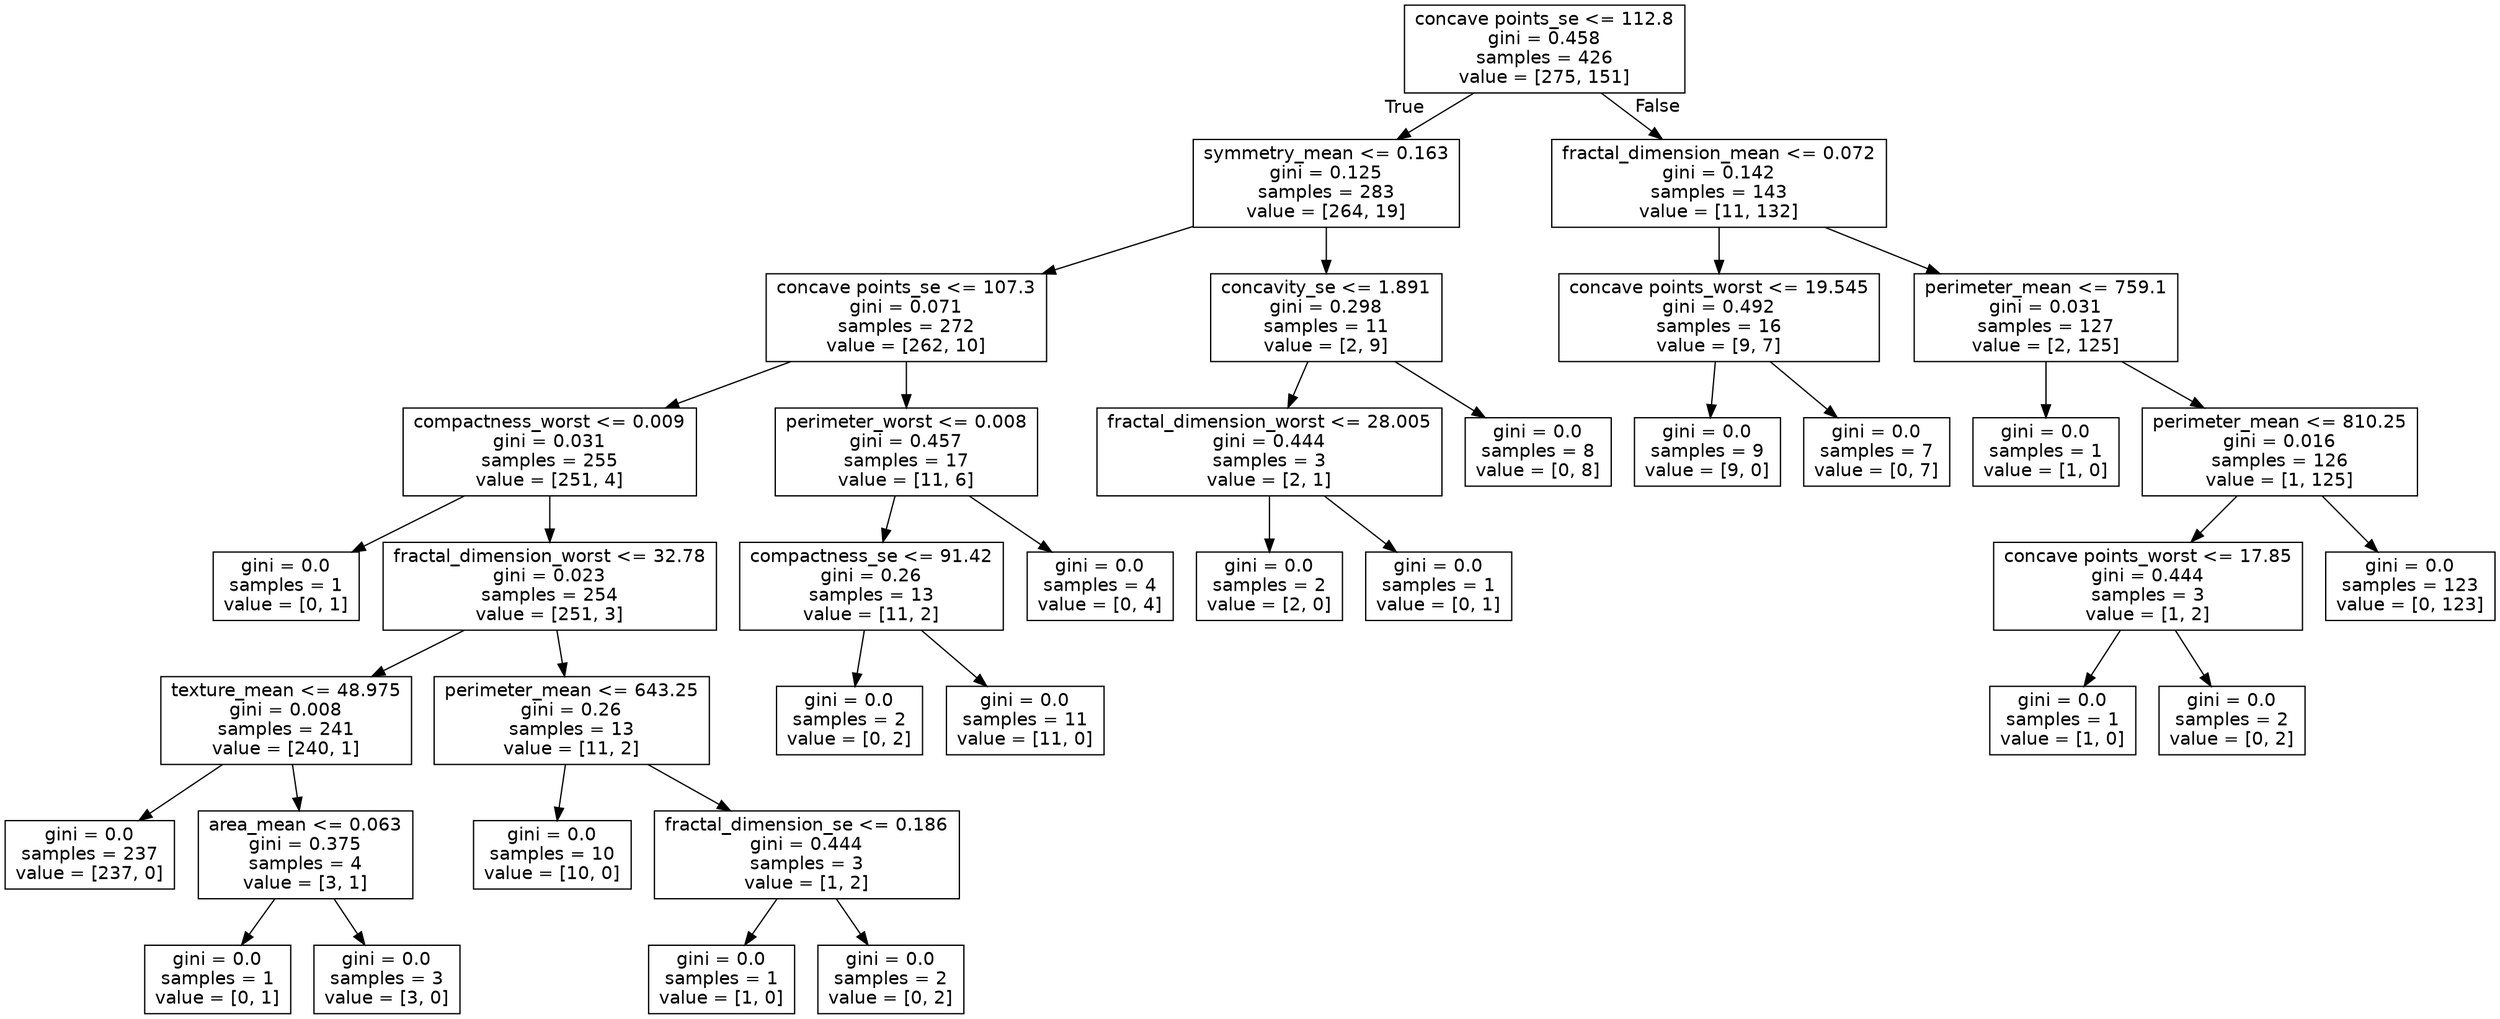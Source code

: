 digraph Tree {
node [shape=box, fontname="helvetica"] ;
edge [fontname="helvetica"] ;
0 [label="concave points_se <= 112.8\ngini = 0.458\nsamples = 426\nvalue = [275, 151]"] ;
1 [label="symmetry_mean <= 0.163\ngini = 0.125\nsamples = 283\nvalue = [264, 19]"] ;
0 -> 1 [labeldistance=2.5, labelangle=45, headlabel="True"] ;
2 [label="concave points_se <= 107.3\ngini = 0.071\nsamples = 272\nvalue = [262, 10]"] ;
1 -> 2 ;
3 [label="compactness_worst <= 0.009\ngini = 0.031\nsamples = 255\nvalue = [251, 4]"] ;
2 -> 3 ;
4 [label="gini = 0.0\nsamples = 1\nvalue = [0, 1]"] ;
3 -> 4 ;
5 [label="fractal_dimension_worst <= 32.78\ngini = 0.023\nsamples = 254\nvalue = [251, 3]"] ;
3 -> 5 ;
6 [label="texture_mean <= 48.975\ngini = 0.008\nsamples = 241\nvalue = [240, 1]"] ;
5 -> 6 ;
7 [label="gini = 0.0\nsamples = 237\nvalue = [237, 0]"] ;
6 -> 7 ;
8 [label="area_mean <= 0.063\ngini = 0.375\nsamples = 4\nvalue = [3, 1]"] ;
6 -> 8 ;
9 [label="gini = 0.0\nsamples = 1\nvalue = [0, 1]"] ;
8 -> 9 ;
10 [label="gini = 0.0\nsamples = 3\nvalue = [3, 0]"] ;
8 -> 10 ;
11 [label="perimeter_mean <= 643.25\ngini = 0.26\nsamples = 13\nvalue = [11, 2]"] ;
5 -> 11 ;
12 [label="gini = 0.0\nsamples = 10\nvalue = [10, 0]"] ;
11 -> 12 ;
13 [label="fractal_dimension_se <= 0.186\ngini = 0.444\nsamples = 3\nvalue = [1, 2]"] ;
11 -> 13 ;
14 [label="gini = 0.0\nsamples = 1\nvalue = [1, 0]"] ;
13 -> 14 ;
15 [label="gini = 0.0\nsamples = 2\nvalue = [0, 2]"] ;
13 -> 15 ;
16 [label="perimeter_worst <= 0.008\ngini = 0.457\nsamples = 17\nvalue = [11, 6]"] ;
2 -> 16 ;
17 [label="compactness_se <= 91.42\ngini = 0.26\nsamples = 13\nvalue = [11, 2]"] ;
16 -> 17 ;
18 [label="gini = 0.0\nsamples = 2\nvalue = [0, 2]"] ;
17 -> 18 ;
19 [label="gini = 0.0\nsamples = 11\nvalue = [11, 0]"] ;
17 -> 19 ;
20 [label="gini = 0.0\nsamples = 4\nvalue = [0, 4]"] ;
16 -> 20 ;
21 [label="concavity_se <= 1.891\ngini = 0.298\nsamples = 11\nvalue = [2, 9]"] ;
1 -> 21 ;
22 [label="fractal_dimension_worst <= 28.005\ngini = 0.444\nsamples = 3\nvalue = [2, 1]"] ;
21 -> 22 ;
23 [label="gini = 0.0\nsamples = 2\nvalue = [2, 0]"] ;
22 -> 23 ;
24 [label="gini = 0.0\nsamples = 1\nvalue = [0, 1]"] ;
22 -> 24 ;
25 [label="gini = 0.0\nsamples = 8\nvalue = [0, 8]"] ;
21 -> 25 ;
26 [label="fractal_dimension_mean <= 0.072\ngini = 0.142\nsamples = 143\nvalue = [11, 132]"] ;
0 -> 26 [labeldistance=2.5, labelangle=-45, headlabel="False"] ;
27 [label="concave points_worst <= 19.545\ngini = 0.492\nsamples = 16\nvalue = [9, 7]"] ;
26 -> 27 ;
28 [label="gini = 0.0\nsamples = 9\nvalue = [9, 0]"] ;
27 -> 28 ;
29 [label="gini = 0.0\nsamples = 7\nvalue = [0, 7]"] ;
27 -> 29 ;
30 [label="perimeter_mean <= 759.1\ngini = 0.031\nsamples = 127\nvalue = [2, 125]"] ;
26 -> 30 ;
31 [label="gini = 0.0\nsamples = 1\nvalue = [1, 0]"] ;
30 -> 31 ;
32 [label="perimeter_mean <= 810.25\ngini = 0.016\nsamples = 126\nvalue = [1, 125]"] ;
30 -> 32 ;
33 [label="concave points_worst <= 17.85\ngini = 0.444\nsamples = 3\nvalue = [1, 2]"] ;
32 -> 33 ;
34 [label="gini = 0.0\nsamples = 1\nvalue = [1, 0]"] ;
33 -> 34 ;
35 [label="gini = 0.0\nsamples = 2\nvalue = [0, 2]"] ;
33 -> 35 ;
36 [label="gini = 0.0\nsamples = 123\nvalue = [0, 123]"] ;
32 -> 36 ;
}